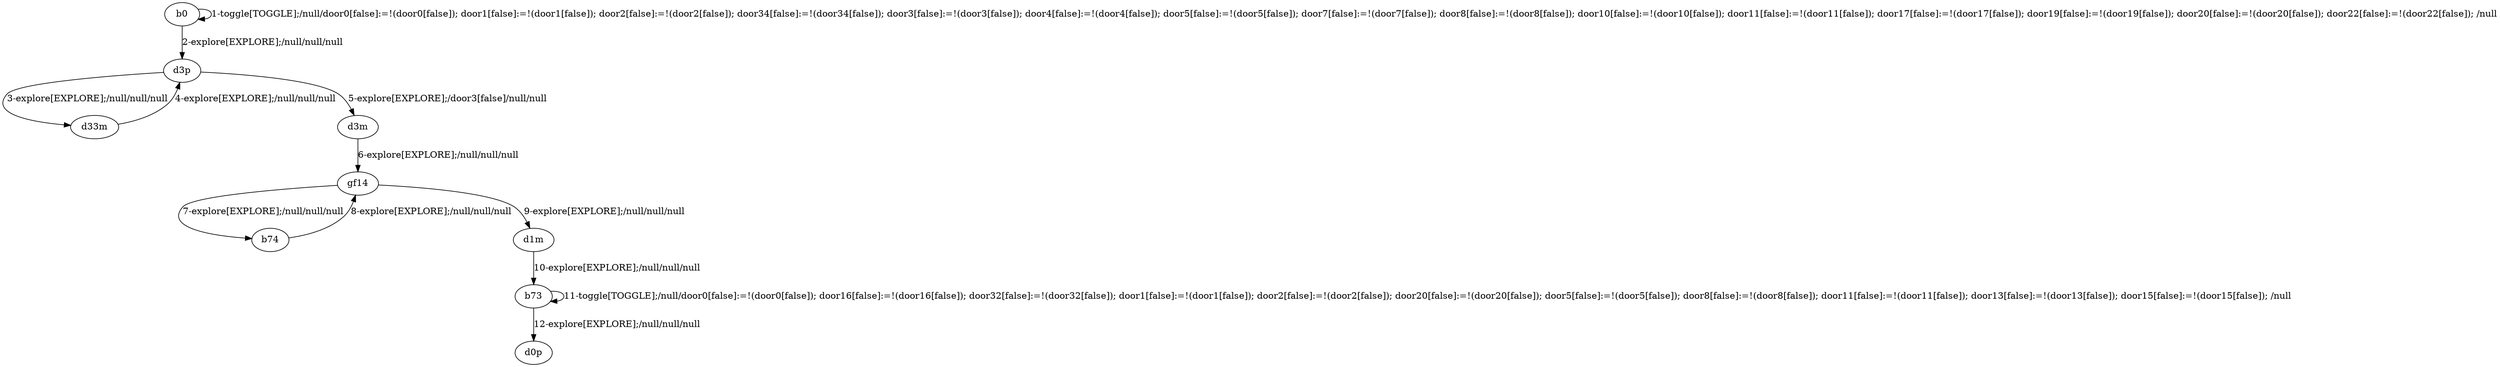 # Total number of goals covered by this test: 3
# gf14 --> b74
# d3m --> gf14
# b73 --> d0p

digraph g {
"b0" -> "b0" [label = "1-toggle[TOGGLE];/null/door0[false]:=!(door0[false]); door1[false]:=!(door1[false]); door2[false]:=!(door2[false]); door34[false]:=!(door34[false]); door3[false]:=!(door3[false]); door4[false]:=!(door4[false]); door5[false]:=!(door5[false]); door7[false]:=!(door7[false]); door8[false]:=!(door8[false]); door10[false]:=!(door10[false]); door11[false]:=!(door11[false]); door17[false]:=!(door17[false]); door19[false]:=!(door19[false]); door20[false]:=!(door20[false]); door22[false]:=!(door22[false]); /null"];
"b0" -> "d3p" [label = "2-explore[EXPLORE];/null/null/null"];
"d3p" -> "d33m" [label = "3-explore[EXPLORE];/null/null/null"];
"d33m" -> "d3p" [label = "4-explore[EXPLORE];/null/null/null"];
"d3p" -> "d3m" [label = "5-explore[EXPLORE];/door3[false]/null/null"];
"d3m" -> "gf14" [label = "6-explore[EXPLORE];/null/null/null"];
"gf14" -> "b74" [label = "7-explore[EXPLORE];/null/null/null"];
"b74" -> "gf14" [label = "8-explore[EXPLORE];/null/null/null"];
"gf14" -> "d1m" [label = "9-explore[EXPLORE];/null/null/null"];
"d1m" -> "b73" [label = "10-explore[EXPLORE];/null/null/null"];
"b73" -> "b73" [label = "11-toggle[TOGGLE];/null/door0[false]:=!(door0[false]); door16[false]:=!(door16[false]); door32[false]:=!(door32[false]); door1[false]:=!(door1[false]); door2[false]:=!(door2[false]); door20[false]:=!(door20[false]); door5[false]:=!(door5[false]); door8[false]:=!(door8[false]); door11[false]:=!(door11[false]); door13[false]:=!(door13[false]); door15[false]:=!(door15[false]); /null"];
"b73" -> "d0p" [label = "12-explore[EXPLORE];/null/null/null"];
}